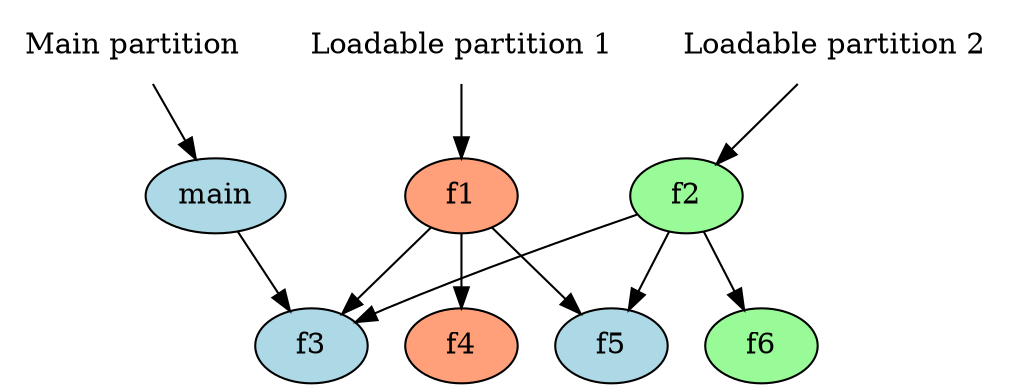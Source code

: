 digraph G {
  part_main [label="Main partition",shape=plaintext];
  part1 [label="Loadable partition 1",shape=plaintext];
  part2 [label="Loadable partition 2",shape=plaintext];
  main [style=filled,fillcolor=lightblue];
  f1 [style=filled,fillcolor=lightsalmon];
  f2 [style=filled,fillcolor=palegreen];
  f3 [style=filled,fillcolor=lightblue];
  f4 [style=filled,fillcolor=lightsalmon];
  f5 [style=filled,fillcolor=lightblue];
  f6 [style=filled,fillcolor=palegreen];
  part_main -> main;
  main -> f3;
  part1 -> f1;
  f1 -> f3;
  f1 -> f4;
  f1 -> f5;
  part2 -> f2;
  f2 -> f3;
  f2 -> f5;
  f2 -> f6;
}
